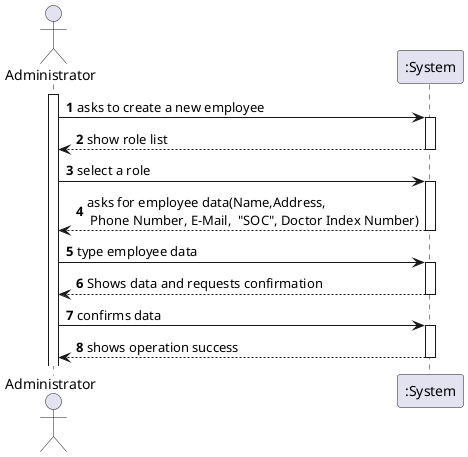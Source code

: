 @startuml
'https://plantuml.com/sequence-diagram

autonumber

actor "Administrator" as ADM

activate ADM

ADM -> ":System" : asks to create a new employee
activate ":System"

ADM <-- ":System": show role list
deactivate ":System"

ADM -> ":System": select a role
activate ":System"
ADM <-- ":System": asks for employee data(Name,Address,\n Phone Number, E-Mail,  "SOC", Doctor Index Number)
deactivate ":System"

ADM -> ":System": type employee data
activate ":System"
ADM <-- ":System": Shows data and requests confirmation
deactivate ":System"

ADM -> ":System": confirms data
activate ":System"
ADM <-- ":System": shows operation success
deactivate ":System"

@enduml